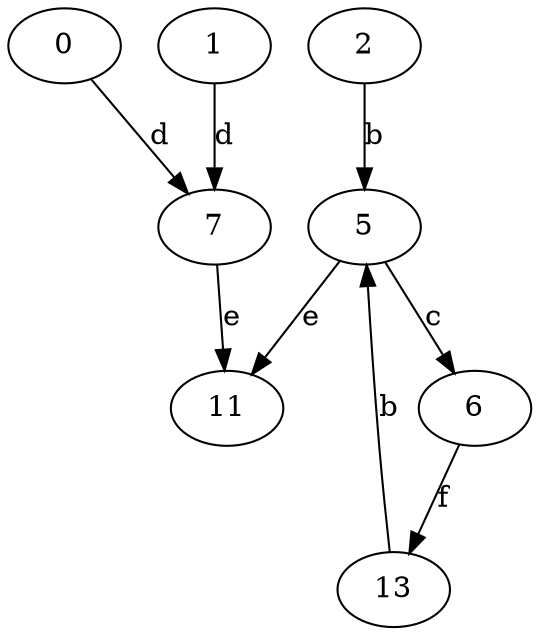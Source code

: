 strict digraph  {
0;
1;
2;
5;
6;
7;
11;
13;
0 -> 7  [label=d];
1 -> 7  [label=d];
2 -> 5  [label=b];
5 -> 6  [label=c];
5 -> 11  [label=e];
6 -> 13  [label=f];
7 -> 11  [label=e];
13 -> 5  [label=b];
}
